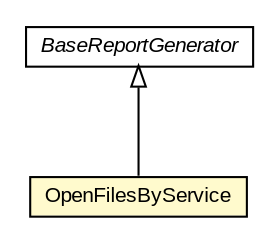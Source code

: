 #!/usr/local/bin/dot
#
# Class diagram 
# Generated by UMLGraph version R5_6-24-gf6e263 (http://www.umlgraph.org/)
#

digraph G {
	edge [fontname="arial",fontsize=10,labelfontname="arial",labelfontsize=10];
	node [fontname="arial",fontsize=10,shape=plaintext];
	nodesep=0.25;
	ranksep=0.5;
	// org.miloss.fgsms.services.rs.impl.reports.BaseReportGenerator
	c1200 [label=<<table title="org.miloss.fgsms.services.rs.impl.reports.BaseReportGenerator" border="0" cellborder="1" cellspacing="0" cellpadding="2" port="p" href="../BaseReportGenerator.html">
		<tr><td><table border="0" cellspacing="0" cellpadding="1">
<tr><td align="center" balign="center"><font face="arial italic"> BaseReportGenerator </font></td></tr>
		</table></td></tr>
		</table>>, URL="../BaseReportGenerator.html", fontname="arial", fontcolor="black", fontsize=10.0];
	// org.miloss.fgsms.services.rs.impl.reports.os.OpenFilesByService
	c1206 [label=<<table title="org.miloss.fgsms.services.rs.impl.reports.os.OpenFilesByService" border="0" cellborder="1" cellspacing="0" cellpadding="2" port="p" bgcolor="lemonChiffon" href="./OpenFilesByService.html">
		<tr><td><table border="0" cellspacing="0" cellpadding="1">
<tr><td align="center" balign="center"> OpenFilesByService </td></tr>
		</table></td></tr>
		</table>>, URL="./OpenFilesByService.html", fontname="arial", fontcolor="black", fontsize=10.0];
	//org.miloss.fgsms.services.rs.impl.reports.os.OpenFilesByService extends org.miloss.fgsms.services.rs.impl.reports.BaseReportGenerator
	c1200:p -> c1206:p [dir=back,arrowtail=empty];
}

